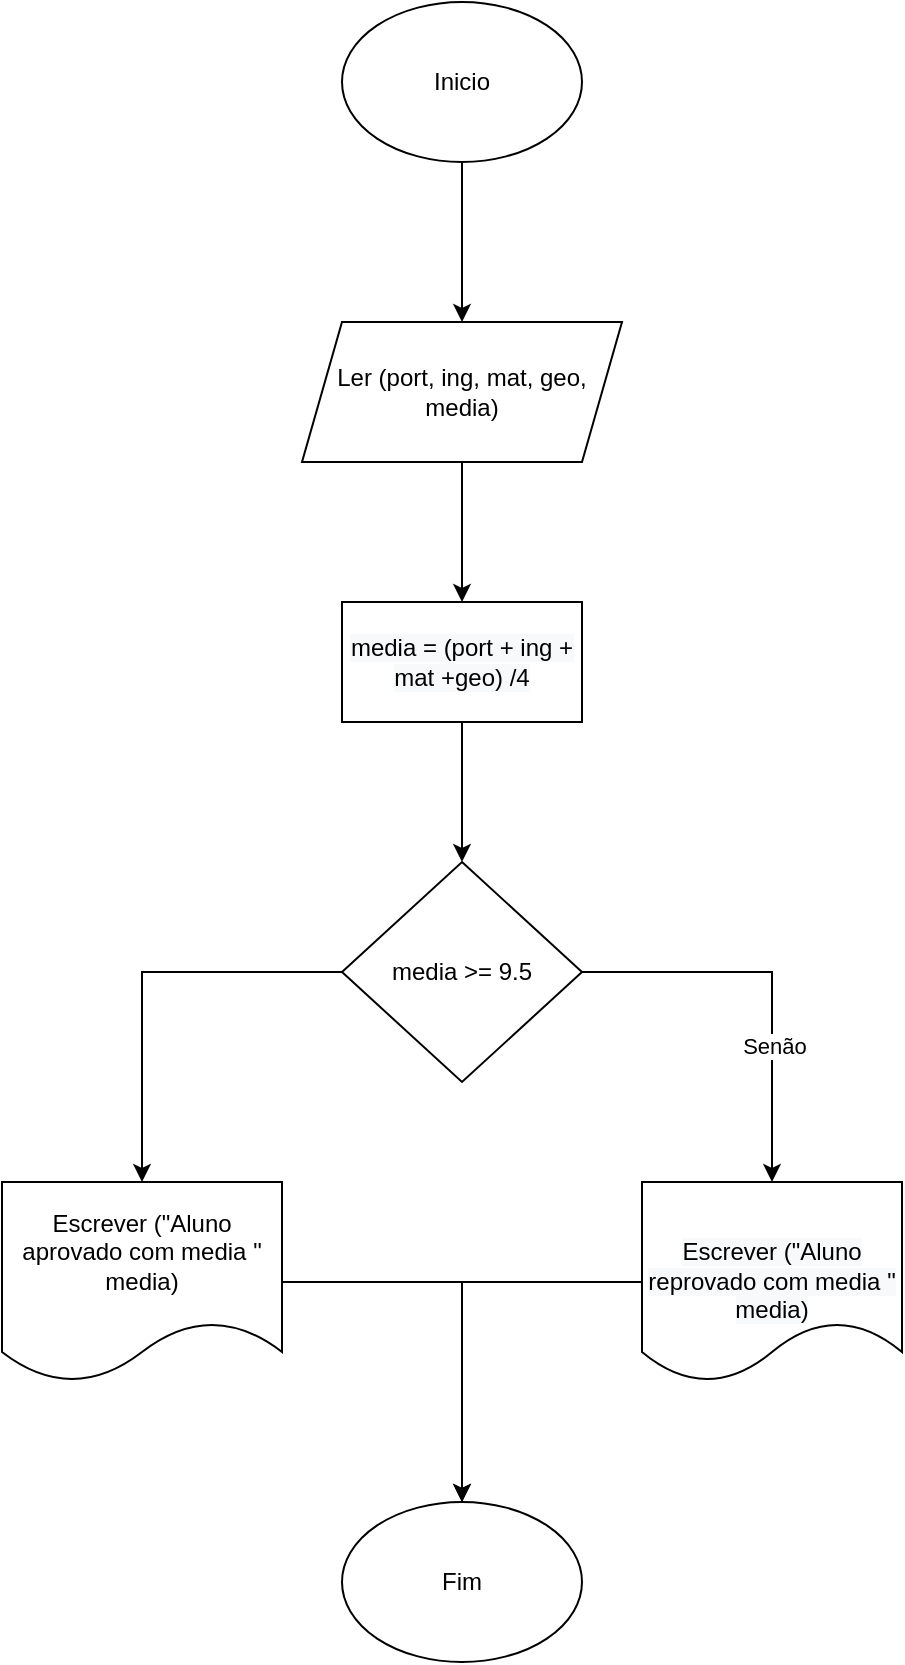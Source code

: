 <mxfile version="13.8.8" type="google"><diagram id="UYeicgRQIbxxKs9bz6w9" name="Page-1"><mxGraphModel dx="1447" dy="750" grid="1" gridSize="10" guides="1" tooltips="1" connect="1" arrows="1" fold="1" page="1" pageScale="1" pageWidth="827" pageHeight="1169" math="0" shadow="0"><root><mxCell id="0"/><mxCell id="1" parent="0"/><mxCell id="J5o8BpKkflpQqna9ns9G-14" style="edgeStyle=orthogonalEdgeStyle;rounded=0;orthogonalLoop=1;jettySize=auto;html=1;entryX=0.5;entryY=0;entryDx=0;entryDy=0;" edge="1" parent="1" source="J5o8BpKkflpQqna9ns9G-1" target="J5o8BpKkflpQqna9ns9G-3"><mxGeometry relative="1" as="geometry"/></mxCell><mxCell id="J5o8BpKkflpQqna9ns9G-1" value="Inicio" style="ellipse;whiteSpace=wrap;html=1;" vertex="1" parent="1"><mxGeometry x="340" y="50" width="120" height="80" as="geometry"/></mxCell><mxCell id="J5o8BpKkflpQqna9ns9G-2" value="Fim" style="ellipse;whiteSpace=wrap;html=1;" vertex="1" parent="1"><mxGeometry x="340" y="800" width="120" height="80" as="geometry"/></mxCell><mxCell id="J5o8BpKkflpQqna9ns9G-15" style="edgeStyle=orthogonalEdgeStyle;rounded=0;orthogonalLoop=1;jettySize=auto;html=1;entryX=0.5;entryY=0;entryDx=0;entryDy=0;" edge="1" parent="1" source="J5o8BpKkflpQqna9ns9G-3" target="J5o8BpKkflpQqna9ns9G-4"><mxGeometry relative="1" as="geometry"/></mxCell><mxCell id="J5o8BpKkflpQqna9ns9G-3" value="Ler (port, ing, mat, geo, media)" style="shape=parallelogram;perimeter=parallelogramPerimeter;whiteSpace=wrap;html=1;fixedSize=1;" vertex="1" parent="1"><mxGeometry x="320" y="210" width="160" height="70" as="geometry"/></mxCell><mxCell id="J5o8BpKkflpQqna9ns9G-16" style="edgeStyle=orthogonalEdgeStyle;rounded=0;orthogonalLoop=1;jettySize=auto;html=1;entryX=0.5;entryY=0;entryDx=0;entryDy=0;" edge="1" parent="1" source="J5o8BpKkflpQqna9ns9G-4" target="J5o8BpKkflpQqna9ns9G-5"><mxGeometry relative="1" as="geometry"/></mxCell><mxCell id="J5o8BpKkflpQqna9ns9G-4" value="&#10;&#10;&lt;span style=&quot;color: rgb(0, 0, 0); font-family: helvetica; font-size: 12px; font-style: normal; font-weight: 400; letter-spacing: normal; text-align: center; text-indent: 0px; text-transform: none; word-spacing: 0px; background-color: rgb(248, 249, 250); display: inline; float: none;&quot;&gt;media = (port + ing + mat +geo) /4&lt;/span&gt;&#10;&#10;" style="rounded=0;whiteSpace=wrap;html=1;" vertex="1" parent="1"><mxGeometry x="340" y="350" width="120" height="60" as="geometry"/></mxCell><mxCell id="J5o8BpKkflpQqna9ns9G-10" style="edgeStyle=orthogonalEdgeStyle;rounded=0;orthogonalLoop=1;jettySize=auto;html=1;" edge="1" parent="1" source="J5o8BpKkflpQqna9ns9G-5" target="J5o8BpKkflpQqna9ns9G-8"><mxGeometry relative="1" as="geometry"/></mxCell><mxCell id="J5o8BpKkflpQqna9ns9G-11" style="edgeStyle=orthogonalEdgeStyle;rounded=0;orthogonalLoop=1;jettySize=auto;html=1;entryX=0.5;entryY=0;entryDx=0;entryDy=0;" edge="1" parent="1" source="J5o8BpKkflpQqna9ns9G-5" target="J5o8BpKkflpQqna9ns9G-9"><mxGeometry relative="1" as="geometry"/></mxCell><mxCell id="J5o8BpKkflpQqna9ns9G-17" value="Senão" style="edgeLabel;html=1;align=center;verticalAlign=middle;resizable=0;points=[];rotation=0;" vertex="1" connectable="0" parent="J5o8BpKkflpQqna9ns9G-11"><mxGeometry x="-0.05" y="-38" relative="1" as="geometry"><mxPoint x="39" y="37" as="offset"/></mxGeometry></mxCell><mxCell id="J5o8BpKkflpQqna9ns9G-5" value="media &amp;gt;= 9.5" style="rhombus;whiteSpace=wrap;html=1;" vertex="1" parent="1"><mxGeometry x="340" y="480" width="120" height="110" as="geometry"/></mxCell><mxCell id="J5o8BpKkflpQqna9ns9G-7" style="edgeStyle=orthogonalEdgeStyle;rounded=0;orthogonalLoop=1;jettySize=auto;html=1;exitX=0.5;exitY=1;exitDx=0;exitDy=0;" edge="1" parent="1" source="J5o8BpKkflpQqna9ns9G-3" target="J5o8BpKkflpQqna9ns9G-3"><mxGeometry relative="1" as="geometry"/></mxCell><mxCell id="J5o8BpKkflpQqna9ns9G-12" style="edgeStyle=orthogonalEdgeStyle;rounded=0;orthogonalLoop=1;jettySize=auto;html=1;entryX=0.5;entryY=0;entryDx=0;entryDy=0;" edge="1" parent="1" source="J5o8BpKkflpQqna9ns9G-8" target="J5o8BpKkflpQqna9ns9G-2"><mxGeometry relative="1" as="geometry"/></mxCell><mxCell id="J5o8BpKkflpQqna9ns9G-8" value="Escrever (&quot;Aluno aprovado com media &quot; media)" style="shape=document;whiteSpace=wrap;html=1;boundedLbl=1;" vertex="1" parent="1"><mxGeometry x="170" y="640" width="140" height="100" as="geometry"/></mxCell><mxCell id="J5o8BpKkflpQqna9ns9G-13" style="edgeStyle=orthogonalEdgeStyle;rounded=0;orthogonalLoop=1;jettySize=auto;html=1;entryX=0.5;entryY=0;entryDx=0;entryDy=0;" edge="1" parent="1" source="J5o8BpKkflpQqna9ns9G-9" target="J5o8BpKkflpQqna9ns9G-2"><mxGeometry relative="1" as="geometry"/></mxCell><mxCell id="J5o8BpKkflpQqna9ns9G-9" value="&lt;br&gt;&lt;br&gt;&lt;span style=&quot;color: rgb(0 , 0 , 0) ; font-family: &amp;#34;helvetica&amp;#34; ; font-size: 12px ; font-style: normal ; font-weight: 400 ; letter-spacing: normal ; text-align: center ; text-indent: 0px ; text-transform: none ; word-spacing: 0px ; background-color: rgb(248 , 249 , 250) ; display: inline ; float: none&quot;&gt;Escrever (&quot;Aluno reprovado com media &quot; media)&lt;/span&gt;&lt;br&gt;" style="shape=document;whiteSpace=wrap;html=1;boundedLbl=1;" vertex="1" parent="1"><mxGeometry x="490" y="640" width="130" height="100" as="geometry"/></mxCell></root></mxGraphModel></diagram></mxfile>